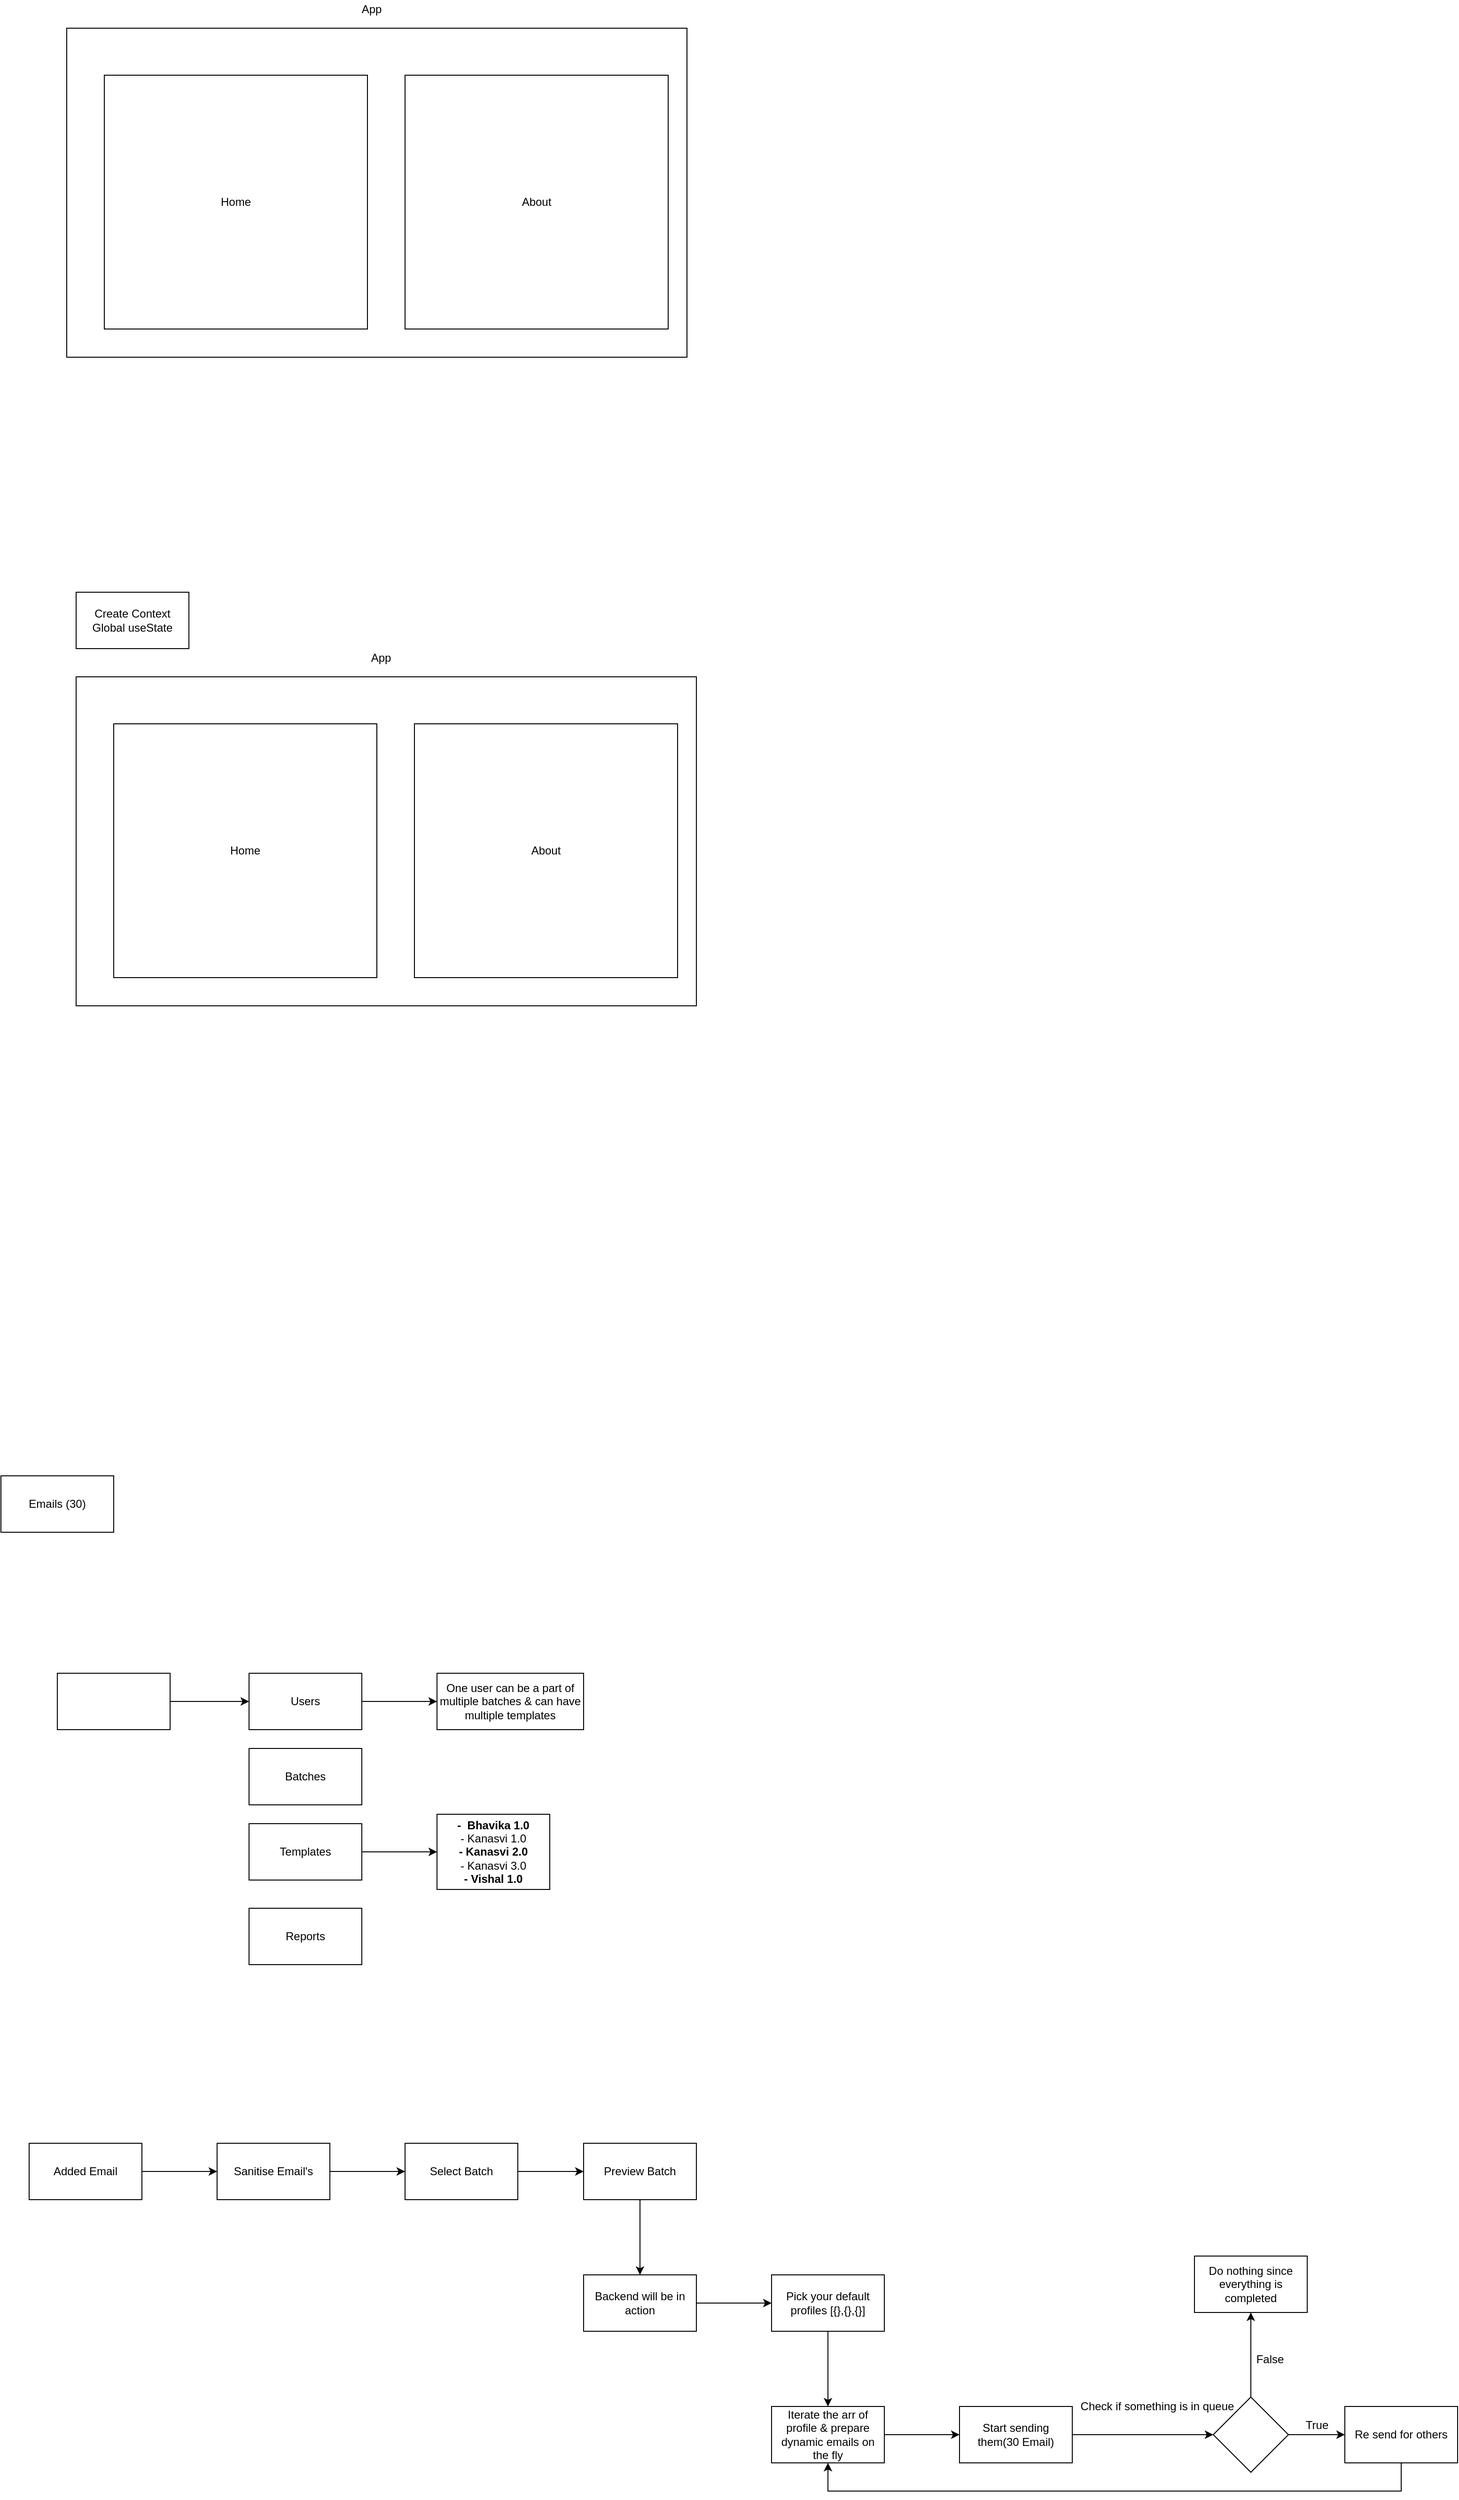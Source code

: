 <mxfile version="17.4.2" type="device"><diagram id="NUTKaw04iOD7vXGbHaRL" name="Page-1"><mxGraphModel dx="1346" dy="806" grid="1" gridSize="10" guides="1" tooltips="1" connect="1" arrows="1" fold="1" page="1" pageScale="1" pageWidth="827" pageHeight="1169" math="0" shadow="0"><root><mxCell id="0"/><mxCell id="1" parent="0"/><mxCell id="2NgHaczTtjOCu7NKI8hc-1" value="" style="rounded=0;whiteSpace=wrap;html=1;" parent="1" vertex="1"><mxGeometry x="110" y="310" width="660" height="350" as="geometry"/></mxCell><mxCell id="2NgHaczTtjOCu7NKI8hc-2" value="Home" style="rounded=0;whiteSpace=wrap;html=1;" parent="1" vertex="1"><mxGeometry x="150" y="360" width="280" height="270" as="geometry"/></mxCell><mxCell id="2NgHaczTtjOCu7NKI8hc-3" value="About" style="rounded=0;whiteSpace=wrap;html=1;" parent="1" vertex="1"><mxGeometry x="470" y="360" width="280" height="270" as="geometry"/></mxCell><mxCell id="2NgHaczTtjOCu7NKI8hc-4" value="App" style="text;html=1;align=center;verticalAlign=middle;resizable=0;points=[];autosize=1;strokeColor=none;fillColor=none;" parent="1" vertex="1"><mxGeometry x="414" y="280" width="40" height="20" as="geometry"/></mxCell><mxCell id="2NgHaczTtjOCu7NKI8hc-5" value="" style="rounded=0;whiteSpace=wrap;html=1;" parent="1" vertex="1"><mxGeometry x="120" y="1000" width="660" height="350" as="geometry"/></mxCell><mxCell id="2NgHaczTtjOCu7NKI8hc-6" value="Home" style="rounded=0;whiteSpace=wrap;html=1;" parent="1" vertex="1"><mxGeometry x="160" y="1050" width="280" height="270" as="geometry"/></mxCell><mxCell id="2NgHaczTtjOCu7NKI8hc-7" value="About" style="rounded=0;whiteSpace=wrap;html=1;" parent="1" vertex="1"><mxGeometry x="480" y="1050" width="280" height="270" as="geometry"/></mxCell><mxCell id="2NgHaczTtjOCu7NKI8hc-8" value="App" style="text;html=1;align=center;verticalAlign=middle;resizable=0;points=[];autosize=1;strokeColor=none;fillColor=none;" parent="1" vertex="1"><mxGeometry x="424" y="970" width="40" height="20" as="geometry"/></mxCell><mxCell id="2NgHaczTtjOCu7NKI8hc-9" value="Create Context&lt;br&gt;Global useState" style="rounded=0;whiteSpace=wrap;html=1;" parent="1" vertex="1"><mxGeometry x="120" y="910" width="120" height="60" as="geometry"/></mxCell><mxCell id="r0WNOxbXotkkECGKgH3B-1" value="Emails (30)" style="rounded=0;whiteSpace=wrap;html=1;" vertex="1" parent="1"><mxGeometry x="40" y="1850" width="120" height="60" as="geometry"/></mxCell><mxCell id="r0WNOxbXotkkECGKgH3B-4" value="" style="edgeStyle=orthogonalEdgeStyle;rounded=0;orthogonalLoop=1;jettySize=auto;html=1;" edge="1" parent="1" source="r0WNOxbXotkkECGKgH3B-2" target="r0WNOxbXotkkECGKgH3B-3"><mxGeometry relative="1" as="geometry"/></mxCell><mxCell id="r0WNOxbXotkkECGKgH3B-2" value="" style="rounded=0;whiteSpace=wrap;html=1;" vertex="1" parent="1"><mxGeometry x="100" y="2060" width="120" height="60" as="geometry"/></mxCell><mxCell id="r0WNOxbXotkkECGKgH3B-9" value="" style="edgeStyle=orthogonalEdgeStyle;rounded=0;orthogonalLoop=1;jettySize=auto;html=1;" edge="1" parent="1" source="r0WNOxbXotkkECGKgH3B-3" target="r0WNOxbXotkkECGKgH3B-8"><mxGeometry relative="1" as="geometry"/></mxCell><mxCell id="r0WNOxbXotkkECGKgH3B-3" value="Users" style="whiteSpace=wrap;html=1;rounded=0;" vertex="1" parent="1"><mxGeometry x="304" y="2060" width="120" height="60" as="geometry"/></mxCell><mxCell id="r0WNOxbXotkkECGKgH3B-5" value="Batches" style="whiteSpace=wrap;html=1;rounded=0;" vertex="1" parent="1"><mxGeometry x="304" y="2140" width="120" height="60" as="geometry"/></mxCell><mxCell id="r0WNOxbXotkkECGKgH3B-11" value="" style="edgeStyle=orthogonalEdgeStyle;rounded=0;orthogonalLoop=1;jettySize=auto;html=1;" edge="1" parent="1" source="r0WNOxbXotkkECGKgH3B-6" target="r0WNOxbXotkkECGKgH3B-10"><mxGeometry relative="1" as="geometry"/></mxCell><mxCell id="r0WNOxbXotkkECGKgH3B-6" value="Templates" style="whiteSpace=wrap;html=1;rounded=0;" vertex="1" parent="1"><mxGeometry x="304" y="2220" width="120" height="60" as="geometry"/></mxCell><mxCell id="r0WNOxbXotkkECGKgH3B-7" value="Reports" style="whiteSpace=wrap;html=1;rounded=0;" vertex="1" parent="1"><mxGeometry x="304" y="2310" width="120" height="60" as="geometry"/></mxCell><mxCell id="r0WNOxbXotkkECGKgH3B-8" value="One user can be a part of multiple batches &amp;amp; can have multiple templates" style="whiteSpace=wrap;html=1;rounded=0;" vertex="1" parent="1"><mxGeometry x="504" y="2060" width="156" height="60" as="geometry"/></mxCell><mxCell id="r0WNOxbXotkkECGKgH3B-10" value="&lt;b&gt;-&amp;nbsp; Bhavika 1.0&lt;br&gt;&lt;/b&gt;- Kanasvi 1.0&lt;br&gt;&lt;b&gt;- Kanasvi 2.0&lt;br&gt;&lt;/b&gt;- Kanasvi 3.0&lt;br&gt;&lt;b&gt;- Vishal 1.0&lt;/b&gt;" style="whiteSpace=wrap;html=1;rounded=0;" vertex="1" parent="1"><mxGeometry x="504" y="2210" width="120" height="80" as="geometry"/></mxCell><mxCell id="r0WNOxbXotkkECGKgH3B-14" value="" style="edgeStyle=orthogonalEdgeStyle;rounded=0;orthogonalLoop=1;jettySize=auto;html=1;" edge="1" parent="1" source="r0WNOxbXotkkECGKgH3B-12" target="r0WNOxbXotkkECGKgH3B-13"><mxGeometry relative="1" as="geometry"/></mxCell><mxCell id="r0WNOxbXotkkECGKgH3B-12" value="Added Email" style="rounded=0;whiteSpace=wrap;html=1;" vertex="1" parent="1"><mxGeometry x="70" y="2560" width="120" height="60" as="geometry"/></mxCell><mxCell id="r0WNOxbXotkkECGKgH3B-16" value="" style="edgeStyle=orthogonalEdgeStyle;rounded=0;orthogonalLoop=1;jettySize=auto;html=1;" edge="1" parent="1" source="r0WNOxbXotkkECGKgH3B-13" target="r0WNOxbXotkkECGKgH3B-15"><mxGeometry relative="1" as="geometry"/></mxCell><mxCell id="r0WNOxbXotkkECGKgH3B-13" value="Sanitise Email's" style="whiteSpace=wrap;html=1;rounded=0;" vertex="1" parent="1"><mxGeometry x="270" y="2560" width="120" height="60" as="geometry"/></mxCell><mxCell id="r0WNOxbXotkkECGKgH3B-18" value="" style="edgeStyle=orthogonalEdgeStyle;rounded=0;orthogonalLoop=1;jettySize=auto;html=1;" edge="1" parent="1" source="r0WNOxbXotkkECGKgH3B-15" target="r0WNOxbXotkkECGKgH3B-17"><mxGeometry relative="1" as="geometry"/></mxCell><mxCell id="r0WNOxbXotkkECGKgH3B-15" value="Select Batch" style="whiteSpace=wrap;html=1;rounded=0;" vertex="1" parent="1"><mxGeometry x="470" y="2560" width="120" height="60" as="geometry"/></mxCell><mxCell id="r0WNOxbXotkkECGKgH3B-20" value="" style="edgeStyle=orthogonalEdgeStyle;rounded=0;orthogonalLoop=1;jettySize=auto;html=1;" edge="1" parent="1" source="r0WNOxbXotkkECGKgH3B-17" target="r0WNOxbXotkkECGKgH3B-19"><mxGeometry relative="1" as="geometry"/></mxCell><mxCell id="r0WNOxbXotkkECGKgH3B-17" value="Preview Batch" style="whiteSpace=wrap;html=1;rounded=0;" vertex="1" parent="1"><mxGeometry x="660" y="2560" width="120" height="60" as="geometry"/></mxCell><mxCell id="r0WNOxbXotkkECGKgH3B-22" value="" style="edgeStyle=orthogonalEdgeStyle;rounded=0;orthogonalLoop=1;jettySize=auto;html=1;" edge="1" parent="1" source="r0WNOxbXotkkECGKgH3B-19" target="r0WNOxbXotkkECGKgH3B-21"><mxGeometry relative="1" as="geometry"/></mxCell><mxCell id="r0WNOxbXotkkECGKgH3B-19" value="Backend will be in action" style="whiteSpace=wrap;html=1;rounded=0;" vertex="1" parent="1"><mxGeometry x="660" y="2700" width="120" height="60" as="geometry"/></mxCell><mxCell id="r0WNOxbXotkkECGKgH3B-24" value="" style="edgeStyle=orthogonalEdgeStyle;rounded=0;orthogonalLoop=1;jettySize=auto;html=1;" edge="1" parent="1" source="r0WNOxbXotkkECGKgH3B-21" target="r0WNOxbXotkkECGKgH3B-23"><mxGeometry relative="1" as="geometry"/></mxCell><mxCell id="r0WNOxbXotkkECGKgH3B-21" value="Pick your default profiles [{},{},{}]" style="whiteSpace=wrap;html=1;rounded=0;" vertex="1" parent="1"><mxGeometry x="860" y="2700" width="120" height="60" as="geometry"/></mxCell><mxCell id="r0WNOxbXotkkECGKgH3B-26" value="" style="edgeStyle=orthogonalEdgeStyle;rounded=0;orthogonalLoop=1;jettySize=auto;html=1;" edge="1" parent="1" source="r0WNOxbXotkkECGKgH3B-23" target="r0WNOxbXotkkECGKgH3B-25"><mxGeometry relative="1" as="geometry"/></mxCell><mxCell id="r0WNOxbXotkkECGKgH3B-23" value="Iterate the arr of profile &amp;amp; prepare dynamic emails on the fly" style="whiteSpace=wrap;html=1;rounded=0;" vertex="1" parent="1"><mxGeometry x="860" y="2840" width="120" height="60" as="geometry"/></mxCell><mxCell id="r0WNOxbXotkkECGKgH3B-28" value="" style="edgeStyle=orthogonalEdgeStyle;rounded=0;orthogonalLoop=1;jettySize=auto;html=1;" edge="1" parent="1" source="r0WNOxbXotkkECGKgH3B-25" target="r0WNOxbXotkkECGKgH3B-27"><mxGeometry relative="1" as="geometry"/></mxCell><mxCell id="r0WNOxbXotkkECGKgH3B-25" value="Start sending them(30 Email)" style="whiteSpace=wrap;html=1;rounded=0;" vertex="1" parent="1"><mxGeometry x="1060" y="2840" width="120" height="60" as="geometry"/></mxCell><mxCell id="r0WNOxbXotkkECGKgH3B-31" value="" style="edgeStyle=orthogonalEdgeStyle;rounded=0;orthogonalLoop=1;jettySize=auto;html=1;" edge="1" parent="1" source="r0WNOxbXotkkECGKgH3B-27" target="r0WNOxbXotkkECGKgH3B-30"><mxGeometry relative="1" as="geometry"/></mxCell><mxCell id="r0WNOxbXotkkECGKgH3B-34" value="" style="edgeStyle=orthogonalEdgeStyle;rounded=0;orthogonalLoop=1;jettySize=auto;html=1;" edge="1" parent="1" source="r0WNOxbXotkkECGKgH3B-27" target="r0WNOxbXotkkECGKgH3B-33"><mxGeometry relative="1" as="geometry"/></mxCell><mxCell id="r0WNOxbXotkkECGKgH3B-27" value="" style="rhombus;whiteSpace=wrap;html=1;rounded=0;" vertex="1" parent="1"><mxGeometry x="1330" y="2830" width="80" height="80" as="geometry"/></mxCell><mxCell id="r0WNOxbXotkkECGKgH3B-29" value="Check if something is in queue" style="text;html=1;align=center;verticalAlign=middle;resizable=0;points=[];autosize=1;strokeColor=none;fillColor=none;" vertex="1" parent="1"><mxGeometry x="1180" y="2830" width="180" height="20" as="geometry"/></mxCell><mxCell id="r0WNOxbXotkkECGKgH3B-30" value="Do nothing since everything is completed" style="whiteSpace=wrap;html=1;rounded=0;" vertex="1" parent="1"><mxGeometry x="1310" y="2680" width="120" height="60" as="geometry"/></mxCell><mxCell id="r0WNOxbXotkkECGKgH3B-32" value="False" style="text;html=1;align=center;verticalAlign=middle;resizable=0;points=[];autosize=1;strokeColor=none;fillColor=none;" vertex="1" parent="1"><mxGeometry x="1365" y="2780" width="50" height="20" as="geometry"/></mxCell><mxCell id="r0WNOxbXotkkECGKgH3B-36" style="edgeStyle=orthogonalEdgeStyle;rounded=0;orthogonalLoop=1;jettySize=auto;html=1;entryX=0.5;entryY=1;entryDx=0;entryDy=0;" edge="1" parent="1" source="r0WNOxbXotkkECGKgH3B-33" target="r0WNOxbXotkkECGKgH3B-23"><mxGeometry relative="1" as="geometry"><Array as="points"><mxPoint x="1530" y="2930"/><mxPoint x="920" y="2930"/></Array></mxGeometry></mxCell><mxCell id="r0WNOxbXotkkECGKgH3B-33" value="Re send for others" style="whiteSpace=wrap;html=1;rounded=0;" vertex="1" parent="1"><mxGeometry x="1470" y="2840" width="120" height="60" as="geometry"/></mxCell><mxCell id="r0WNOxbXotkkECGKgH3B-35" value="True" style="text;html=1;align=center;verticalAlign=middle;resizable=0;points=[];autosize=1;strokeColor=none;fillColor=none;" vertex="1" parent="1"><mxGeometry x="1420" y="2850" width="40" height="20" as="geometry"/></mxCell></root></mxGraphModel></diagram></mxfile>